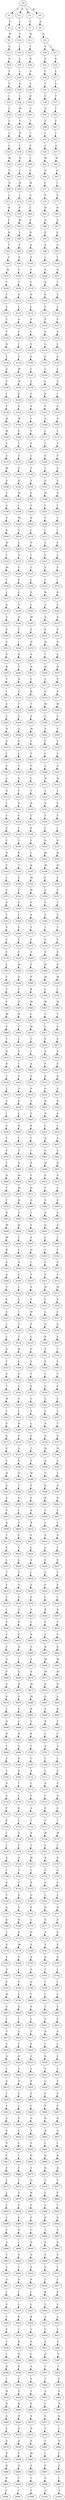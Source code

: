 strict digraph  {
	S0 -> S1 [ label = T ];
	S0 -> S2 [ label = N ];
	S0 -> S3 [ label = G ];
	S0 -> S4 [ label = M ];
	S1 -> S5 [ label = V ];
	S2 -> S6 [ label = L ];
	S3 -> S7 [ label = E ];
	S4 -> S8 [ label = S ];
	S5 -> S9 [ label = M ];
	S6 -> S10 [ label = V ];
	S7 -> S11 [ label = M ];
	S8 -> S12 [ label = N ];
	S9 -> S13 [ label = G ];
	S10 -> S14 [ label = I ];
	S11 -> S15 [ label = T ];
	S12 -> S16 [ label = A ];
	S12 -> S17 [ label = L ];
	S13 -> S18 [ label = N ];
	S14 -> S19 [ label = L ];
	S15 -> S20 [ label = N ];
	S16 -> S21 [ label = S ];
	S17 -> S22 [ label = S ];
	S18 -> S23 [ label = L ];
	S19 -> S24 [ label = L ];
	S20 -> S25 [ label = A ];
	S21 -> S26 [ label = L ];
	S22 -> S27 [ label = L ];
	S23 -> S28 [ label = V ];
	S24 -> S29 [ label = V ];
	S25 -> S30 [ label = S ];
	S26 -> S31 [ label = V ];
	S27 -> S32 [ label = V ];
	S28 -> S33 [ label = I ];
	S29 -> S34 [ label = I ];
	S30 -> S35 [ label = H ];
	S31 -> S36 [ label = T ];
	S32 -> S37 [ label = T ];
	S33 -> S38 [ label = L ];
	S34 -> S39 [ label = M ];
	S35 -> S40 [ label = V ];
	S36 -> S41 [ label = A ];
	S37 -> S42 [ label = T ];
	S38 -> S43 [ label = L ];
	S39 -> S44 [ label = V ];
	S40 -> S45 [ label = T ];
	S41 -> S46 [ label = F ];
	S42 -> S47 [ label = F ];
	S43 -> S48 [ label = V ];
	S44 -> S49 [ label = N ];
	S45 -> S50 [ label = T ];
	S46 -> S51 [ label = I ];
	S47 -> S52 [ label = I ];
	S48 -> S53 [ label = I ];
	S49 -> S54 [ label = C ];
	S50 -> S55 [ label = F ];
	S51 -> S56 [ label = L ];
	S52 -> S57 [ label = L ];
	S53 -> S58 [ label = M ];
	S54 -> S59 [ label = H ];
	S55 -> S60 [ label = L ];
	S56 -> S61 [ label = M ];
	S57 -> S62 [ label = M ];
	S58 -> S63 [ label = V ];
	S59 -> S64 [ label = L ];
	S60 -> S65 [ label = L ];
	S61 -> S66 [ label = G ];
	S62 -> S67 [ label = G ];
	S63 -> S68 [ label = N ];
	S64 -> S69 [ label = H ];
	S65 -> S70 [ label = M ];
	S66 -> S71 [ label = L ];
	S67 -> S72 [ label = I ];
	S68 -> S73 [ label = C ];
	S69 -> S74 [ label = T ];
	S70 -> S75 [ label = G ];
	S71 -> S76 [ label = P ];
	S72 -> S77 [ label = P ];
	S73 -> S78 [ label = H ];
	S74 -> S79 [ label = P ];
	S75 -> S80 [ label = L ];
	S76 -> S81 [ label = H ];
	S77 -> S82 [ label = H ];
	S78 -> S83 [ label = L ];
	S79 -> S84 [ label = M ];
	S80 -> S85 [ label = P ];
	S81 -> S86 [ label = A ];
	S82 -> S87 [ label = A ];
	S83 -> S88 [ label = H ];
	S84 -> S89 [ label = Y ];
	S85 -> S90 [ label = H ];
	S86 -> S91 [ label = P ];
	S87 -> S92 [ label = P ];
	S88 -> S93 [ label = T ];
	S89 -> S94 [ label = Y ];
	S90 -> S95 [ label = A ];
	S91 -> S96 [ label = A ];
	S92 -> S97 [ label = A ];
	S93 -> S98 [ label = P ];
	S94 -> S99 [ label = F ];
	S95 -> S100 [ label = P ];
	S96 -> S101 [ label = L ];
	S97 -> S102 [ label = L ];
	S98 -> S103 [ label = M ];
	S99 -> S104 [ label = L ];
	S100 -> S105 [ label = V ];
	S101 -> S106 [ label = D ];
	S102 -> S107 [ label = D ];
	S103 -> S108 [ label = Y ];
	S104 -> S109 [ label = T ];
	S105 -> S110 [ label = L ];
	S106 -> S111 [ label = A ];
	S107 -> S112 [ label = T ];
	S108 -> S113 [ label = Y ];
	S109 -> S114 [ label = N ];
	S110 -> S115 [ label = D ];
	S111 -> S116 [ label = P ];
	S112 -> S117 [ label = T ];
	S113 -> S118 [ label = F ];
	S114 -> S119 [ label = L ];
	S115 -> S120 [ label = I ];
	S116 -> S121 [ label = L ];
	S117 -> S122 [ label = L ];
	S118 -> S123 [ label = L ];
	S119 -> S124 [ label = S ];
	S120 -> S125 [ label = P ];
	S121 -> S126 [ label = F ];
	S122 -> S127 [ label = F ];
	S123 -> S128 [ label = T ];
	S124 -> S129 [ label = F ];
	S125 -> S130 [ label = L ];
	S126 -> S131 [ label = G ];
	S127 -> S132 [ label = E ];
	S128 -> S133 [ label = N ];
	S129 -> S134 [ label = I ];
	S130 -> S135 [ label = F ];
	S131 -> S136 [ label = I ];
	S132 -> S137 [ label = I ];
	S133 -> S138 [ label = L ];
	S134 -> S139 [ label = Y ];
	S135 -> S140 [ label = G ];
	S136 -> S141 [ label = F ];
	S137 -> S142 [ label = F ];
	S138 -> S143 [ label = S ];
	S139 -> S144 [ label = M ];
	S140 -> S145 [ label = I ];
	S141 -> S146 [ label = L ];
	S142 -> S147 [ label = L ];
	S143 -> S148 [ label = F ];
	S144 -> S149 [ label = W ];
	S145 -> S150 [ label = F ];
	S146 -> S151 [ label = V ];
	S147 -> S152 [ label = V ];
	S148 -> S153 [ label = I ];
	S149 -> S154 [ label = F ];
	S150 -> S155 [ label = L ];
	S151 -> S156 [ label = V ];
	S152 -> S157 [ label = I ];
	S153 -> S158 [ label = Y ];
	S154 -> S159 [ label = S ];
	S155 -> S160 [ label = V ];
	S156 -> S161 [ label = Y ];
	S157 -> S162 [ label = Y ];
	S158 -> S163 [ label = M ];
	S159 -> S164 [ label = M ];
	S160 -> S165 [ label = I ];
	S161 -> S166 [ label = V ];
	S162 -> S167 [ label = A ];
	S163 -> S168 [ label = W ];
	S164 -> S169 [ label = V ];
	S165 -> S170 [ label = Y ];
	S166 -> S171 [ label = L ];
	S167 -> S172 [ label = L ];
	S168 -> S173 [ label = F ];
	S169 -> S174 [ label = T ];
	S170 -> S175 [ label = V ];
	S171 -> S176 [ label = T ];
	S172 -> S177 [ label = T ];
	S173 -> S178 [ label = S ];
	S174 -> S179 [ label = V ];
	S175 -> S180 [ label = L ];
	S176 -> S181 [ label = V ];
	S177 -> S182 [ label = V ];
	S178 -> S183 [ label = M ];
	S179 -> S184 [ label = P ];
	S180 -> S185 [ label = T ];
	S181 -> S186 [ label = L ];
	S182 -> S187 [ label = V ];
	S183 -> S188 [ label = V ];
	S184 -> S189 [ label = K ];
	S185 -> S190 [ label = V ];
	S186 -> S191 [ label = G ];
	S187 -> S192 [ label = G ];
	S188 -> S193 [ label = T ];
	S189 -> S194 [ label = M ];
	S190 -> S195 [ label = V ];
	S191 -> S196 [ label = N ];
	S192 -> S197 [ label = N ];
	S193 -> S198 [ label = V ];
	S194 -> S199 [ label = L ];
	S195 -> S200 [ label = G ];
	S196 -> S201 [ label = L ];
	S197 -> S202 [ label = L ];
	S198 -> S203 [ label = P ];
	S199 -> S204 [ label = M ];
	S200 -> S205 [ label = N ];
	S201 -> S206 [ label = L ];
	S202 -> S207 [ label = L ];
	S203 -> S208 [ label = K ];
	S204 -> S209 [ label = T ];
	S205 -> S210 [ label = L ];
	S206 -> S211 [ label = I ];
	S207 -> S212 [ label = I ];
	S208 -> S213 [ label = M ];
	S209 -> S214 [ label = L ];
	S210 -> S215 [ label = V ];
	S211 -> S216 [ label = L ];
	S212 -> S217 [ label = L ];
	S213 -> S218 [ label = L ];
	S214 -> S219 [ label = A ];
	S215 -> S220 [ label = I ];
	S216 -> S221 [ label = L ];
	S217 -> S222 [ label = L ];
	S218 -> S223 [ label = M ];
	S219 -> S224 [ label = S ];
	S220 -> S225 [ label = L ];
	S221 -> S226 [ label = V ];
	S222 -> S227 [ label = V ];
	S223 -> S228 [ label = T ];
	S224 -> S229 [ label = P ];
	S225 -> S230 [ label = L ];
	S226 -> S231 [ label = I ];
	S227 -> S232 [ label = I ];
	S228 -> S233 [ label = L ];
	S229 -> S234 [ label = G ];
	S230 -> S235 [ label = V ];
	S231 -> S236 [ label = R ];
	S232 -> S237 [ label = R ];
	S233 -> S238 [ label = A ];
	S234 -> S239 [ label = G ];
	S235 -> S240 [ label = I ];
	S236 -> S241 [ label = A ];
	S237 -> S242 [ label = V ];
	S238 -> S243 [ label = S ];
	S239 -> S244 [ label = R ];
	S240 -> S245 [ label = M ];
	S241 -> S246 [ label = D ];
	S242 -> S247 [ label = D ];
	S243 -> S248 [ label = P ];
	S244 -> S249 [ label = T ];
	S245 -> S250 [ label = V ];
	S246 -> S251 [ label = S ];
	S247 -> S252 [ label = S ];
	S248 -> S253 [ label = G ];
	S249 -> S254 [ label = I ];
	S250 -> S255 [ label = N ];
	S251 -> S256 [ label = H ];
	S252 -> S257 [ label = N ];
	S253 -> S258 [ label = G ];
	S254 -> S259 [ label = S ];
	S255 -> S260 [ label = S ];
	S256 -> S261 [ label = L ];
	S257 -> S262 [ label = L ];
	S258 -> S263 [ label = R ];
	S259 -> S264 [ label = F ];
	S260 -> S265 [ label = H ];
	S261 -> S266 [ label = H ];
	S262 -> S267 [ label = H ];
	S263 -> S268 [ label = T ];
	S264 -> S269 [ label = H ];
	S265 -> S270 [ label = L ];
	S266 -> S271 [ label = T ];
	S267 -> S272 [ label = T ];
	S268 -> S273 [ label = I ];
	S269 -> S274 [ label = G ];
	S270 -> S275 [ label = H ];
	S271 -> S276 [ label = P ];
	S272 -> S277 [ label = P ];
	S273 -> S278 [ label = S ];
	S274 -> S279 [ label = C ];
	S275 -> S280 [ label = T ];
	S276 -> S281 [ label = M ];
	S277 -> S282 [ label = M ];
	S278 -> S283 [ label = F ];
	S279 -> S284 [ label = V ];
	S280 -> S285 [ label = P ];
	S281 -> S286 [ label = Y ];
	S282 -> S287 [ label = Y ];
	S283 -> S288 [ label = H ];
	S284 -> S289 [ label = A ];
	S285 -> S290 [ label = M ];
	S286 -> S291 [ label = S ];
	S287 -> S292 [ label = Y ];
	S288 -> S293 [ label = G ];
	S289 -> S294 [ label = Q ];
	S290 -> S295 [ label = Y ];
	S291 -> S296 [ label = F ];
	S292 -> S297 [ label = F ];
	S293 -> S298 [ label = C ];
	S294 -> S299 [ label = L ];
	S295 -> S300 [ label = Y ];
	S296 -> S301 [ label = L ];
	S297 -> S302 [ label = L ];
	S298 -> S303 [ label = V ];
	S299 -> S304 [ label = Y ];
	S300 -> S305 [ label = F ];
	S301 -> S306 [ label = T ];
	S302 -> S307 [ label = A ];
	S303 -> S308 [ label = A ];
	S304 -> S309 [ label = S ];
	S305 -> S310 [ label = L ];
	S306 -> S311 [ label = N ];
	S307 -> S312 [ label = N ];
	S308 -> S313 [ label = Q ];
	S309 -> S314 [ label = F ];
	S310 -> S315 [ label = T ];
	S311 -> S316 [ label = L ];
	S312 -> S317 [ label = L ];
	S313 -> S318 [ label = L ];
	S314 -> S319 [ label = H ];
	S315 -> S320 [ label = N ];
	S316 -> S321 [ label = S ];
	S317 -> S322 [ label = S ];
	S318 -> S323 [ label = Y ];
	S319 -> S324 [ label = F ];
	S320 -> S325 [ label = L ];
	S321 -> S326 [ label = F ];
	S322 -> S327 [ label = F ];
	S323 -> S328 [ label = S ];
	S324 -> S329 [ label = L ];
	S325 -> S330 [ label = S ];
	S326 -> S331 [ label = I ];
	S327 -> S332 [ label = I ];
	S328 -> S333 [ label = F ];
	S329 -> S334 [ label = G ];
	S330 -> S335 [ label = F ];
	S331 -> S336 [ label = D ];
	S332 -> S337 [ label = D ];
	S333 -> S338 [ label = H ];
	S334 -> S339 [ label = S ];
	S335 -> S340 [ label = I ];
	S336 -> S341 [ label = M ];
	S337 -> S342 [ label = M ];
	S338 -> S343 [ label = F ];
	S339 -> S344 [ label = T ];
	S340 -> S345 [ label = D ];
	S341 -> S346 [ label = W ];
	S342 -> S347 [ label = W ];
	S343 -> S348 [ label = L ];
	S344 -> S349 [ label = E ];
	S345 -> S350 [ label = M ];
	S346 -> S351 [ label = F ];
	S347 -> S352 [ label = F ];
	S348 -> S353 [ label = G ];
	S349 -> S354 [ label = C ];
	S350 -> S355 [ label = W ];
	S351 -> S356 [ label = S ];
	S352 -> S357 [ label = S ];
	S353 -> S358 [ label = S ];
	S354 -> S359 [ label = F ];
	S355 -> S360 [ label = F ];
	S356 -> S361 [ label = T ];
	S357 -> S362 [ label = T ];
	S358 -> S363 [ label = T ];
	S359 -> S364 [ label = L ];
	S360 -> S365 [ label = S ];
	S361 -> S366 [ label = V ];
	S362 -> S367 [ label = V ];
	S363 -> S368 [ label = E ];
	S364 -> S369 [ label = Y ];
	S365 -> S370 [ label = T ];
	S366 -> S371 [ label = T ];
	S367 -> S372 [ label = T ];
	S368 -> S373 [ label = C ];
	S369 -> S374 [ label = T ];
	S370 -> S375 [ label = V ];
	S371 -> S376 [ label = V ];
	S372 -> S377 [ label = V ];
	S373 -> S378 [ label = F ];
	S374 -> S379 [ label = V ];
	S375 -> S380 [ label = T ];
	S376 -> S381 [ label = P ];
	S377 -> S382 [ label = P ];
	S378 -> S383 [ label = L ];
	S379 -> S384 [ label = M ];
	S380 -> S385 [ label = V ];
	S381 -> S386 [ label = K ];
	S382 -> S387 [ label = K ];
	S383 -> S388 [ label = Y ];
	S384 -> S389 [ label = S ];
	S385 -> S390 [ label = P ];
	S386 -> S391 [ label = M ];
	S387 -> S392 [ label = M ];
	S388 -> S393 [ label = T ];
	S389 -> S394 [ label = Y ];
	S390 -> S395 [ label = K ];
	S391 -> S396 [ label = L ];
	S392 -> S397 [ label = L ];
	S393 -> S398 [ label = V ];
	S394 -> S399 [ label = D ];
	S395 -> S400 [ label = M ];
	S396 -> S401 [ label = M ];
	S397 -> S402 [ label = M ];
	S398 -> S403 [ label = M ];
	S399 -> S404 [ label = R ];
	S400 -> S405 [ label = L ];
	S401 -> S406 [ label = T ];
	S402 -> S407 [ label = T ];
	S403 -> S408 [ label = S ];
	S404 -> S409 [ label = Y ];
	S405 -> S410 [ label = M ];
	S406 -> S411 [ label = L ];
	S407 -> S412 [ label = F ];
	S408 -> S413 [ label = Y ];
	S409 -> S414 [ label = L ];
	S410 -> S415 [ label = T ];
	S411 -> S416 [ label = V ];
	S412 -> S417 [ label = V ];
	S413 -> S418 [ label = D ];
	S414 -> S419 [ label = A ];
	S415 -> S420 [ label = L ];
	S416 -> S421 [ label = S ];
	S417 -> S422 [ label = S ];
	S418 -> S423 [ label = R ];
	S419 -> S424 [ label = I ];
	S420 -> S425 [ label = A ];
	S421 -> S426 [ label = P ];
	S422 -> S427 [ label = P ];
	S423 -> S428 [ label = Y ];
	S424 -> S429 [ label = S ];
	S425 -> S430 [ label = S ];
	S426 -> S431 [ label = S ];
	S427 -> S432 [ label = R ];
	S428 -> S433 [ label = L ];
	S429 -> S434 [ label = Y ];
	S430 -> S435 [ label = P ];
	S431 -> S436 [ label = G ];
	S432 -> S437 [ label = G ];
	S433 -> S438 [ label = A ];
	S434 -> S439 [ label = P ];
	S435 -> S440 [ label = G ];
	S436 -> S441 [ label = R ];
	S437 -> S442 [ label = R ];
	S438 -> S443 [ label = I ];
	S439 -> S444 [ label = L ];
	S440 -> S445 [ label = G ];
	S441 -> S446 [ label = A ];
	S442 -> S447 [ label = A ];
	S443 -> S448 [ label = S ];
	S444 -> S449 [ label = R ];
	S445 -> S450 [ label = R ];
	S446 -> S451 [ label = I ];
	S447 -> S452 [ label = I ];
	S448 -> S453 [ label = Y ];
	S449 -> S454 [ label = Y ];
	S450 -> S455 [ label = T ];
	S451 -> S456 [ label = S ];
	S452 -> S457 [ label = S ];
	S453 -> S458 [ label = P ];
	S454 -> S459 [ label = T ];
	S455 -> S460 [ label = I ];
	S456 -> S461 [ label = F ];
	S457 -> S462 [ label = F ];
	S458 -> S463 [ label = L ];
	S459 -> S464 [ label = N ];
	S460 -> S465 [ label = S ];
	S461 -> S466 [ label = H ];
	S462 -> S467 [ label = H ];
	S463 -> S468 [ label = R ];
	S464 -> S469 [ label = M ];
	S465 -> S470 [ label = F ];
	S466 -> S471 [ label = S ];
	S467 -> S472 [ label = S ];
	S468 -> S473 [ label = Y ];
	S469 -> S474 [ label = M ];
	S470 -> S475 [ label = H ];
	S471 -> S476 [ label = C ];
	S472 -> S477 [ label = C ];
	S473 -> S478 [ label = T ];
	S474 -> S479 [ label = R ];
	S475 -> S480 [ label = G ];
	S476 -> S481 [ label = V ];
	S477 -> S482 [ label = V ];
	S478 -> S483 [ label = N ];
	S479 -> S484 [ label = G ];
	S480 -> S485 [ label = C ];
	S481 -> S486 [ label = A ];
	S482 -> S487 [ label = A ];
	S483 -> S488 [ label = M ];
	S484 -> S489 [ label = R ];
	S485 -> S490 [ label = V ];
	S486 -> S491 [ label = Q ];
	S487 -> S492 [ label = Q ];
	S488 -> S493 [ label = M ];
	S489 -> S494 [ label = T ];
	S490 -> S495 [ label = A ];
	S491 -> S496 [ label = L ];
	S492 -> S497 [ label = L ];
	S493 -> S498 [ label = R ];
	S494 -> S499 [ label = C ];
	S495 -> S500 [ label = Q ];
	S496 -> S501 [ label = Y ];
	S497 -> S502 [ label = Y ];
	S498 -> S503 [ label = G ];
	S499 -> S504 [ label = A ];
	S500 -> S505 [ label = L ];
	S501 -> S506 [ label = F ];
	S502 -> S507 [ label = S ];
	S503 -> S508 [ label = R ];
	S504 -> S509 [ label = L ];
	S505 -> S510 [ label = Y ];
	S506 -> S511 [ label = F ];
	S507 -> S512 [ label = S ];
	S508 -> S513 [ label = T ];
	S509 -> S514 [ label = L ];
	S510 -> S515 [ label = S ];
	S511 -> S516 [ label = H ];
	S512 -> S517 [ label = H ];
	S513 -> S518 [ label = C ];
	S514 -> S519 [ label = A ];
	S515 -> S520 [ label = F ];
	S516 -> S521 [ label = F ];
	S517 -> S522 [ label = F ];
	S518 -> S523 [ label = A ];
	S519 -> S524 [ label = T ];
	S520 -> S525 [ label = H ];
	S521 -> S526 [ label = L ];
	S522 -> S527 [ label = L ];
	S523 -> S528 [ label = L ];
	S524 -> S529 [ label = S ];
	S525 -> S530 [ label = F ];
	S526 -> S531 [ label = G ];
	S527 -> S532 [ label = G ];
	S528 -> S533 [ label = L ];
	S529 -> S534 [ label = T ];
	S530 -> S535 [ label = L ];
	S531 -> S536 [ label = S ];
	S532 -> S537 [ label = S ];
	S533 -> S538 [ label = A ];
	S534 -> S539 [ label = W ];
	S535 -> S540 [ label = G ];
	S536 -> S541 [ label = T ];
	S537 -> S542 [ label = T ];
	S538 -> S543 [ label = T ];
	S539 -> S544 [ label = L ];
	S540 -> S545 [ label = S ];
	S541 -> S546 [ label = E ];
	S542 -> S547 [ label = E ];
	S543 -> S548 [ label = S ];
	S544 -> S549 [ label = S ];
	S545 -> S550 [ label = T ];
	S546 -> S551 [ label = C ];
	S547 -> S552 [ label = C ];
	S548 -> S553 [ label = T ];
	S549 -> S554 [ label = G ];
	S550 -> S555 [ label = E ];
	S551 -> S556 [ label = F ];
	S552 -> S557 [ label = F ];
	S553 -> S558 [ label = W ];
	S554 -> S559 [ label = S ];
	S555 -> S560 [ label = C ];
	S556 -> S561 [ label = L ];
	S557 -> S562 [ label = L ];
	S558 -> S563 [ label = L ];
	S559 -> S564 [ label = L ];
	S560 -> S565 [ label = F ];
	S561 -> S566 [ label = Y ];
	S562 -> S567 [ label = Y ];
	S563 -> S568 [ label = S ];
	S564 -> S569 [ label = H ];
	S565 -> S570 [ label = L ];
	S566 -> S571 [ label = A ];
	S567 -> S572 [ label = T ];
	S568 -> S573 [ label = G ];
	S569 -> S574 [ label = S ];
	S570 -> S575 [ label = Y ];
	S571 -> S576 [ label = V ];
	S572 -> S577 [ label = V ];
	S573 -> S578 [ label = S ];
	S574 -> S579 [ label = A ];
	S575 -> S580 [ label = T ];
	S576 -> S581 [ label = M ];
	S577 -> S582 [ label = M ];
	S578 -> S583 [ label = L ];
	S579 -> S584 [ label = V ];
	S580 -> S585 [ label = V ];
	S581 -> S586 [ label = S ];
	S582 -> S587 [ label = S ];
	S583 -> S588 [ label = H ];
	S584 -> S589 [ label = Q ];
	S585 -> S590 [ label = M ];
	S586 -> S591 [ label = Y ];
	S587 -> S592 [ label = Y ];
	S588 -> S593 [ label = S ];
	S589 -> S594 [ label = T ];
	S590 -> S595 [ label = S ];
	S591 -> S596 [ label = D ];
	S592 -> S597 [ label = D ];
	S593 -> S598 [ label = A ];
	S594 -> S599 [ label = S ];
	S595 -> S600 [ label = Y ];
	S596 -> S601 [ label = R ];
	S597 -> S602 [ label = R ];
	S598 -> S603 [ label = V ];
	S599 -> S604 [ label = L ];
	S600 -> S605 [ label = D ];
	S601 -> S606 [ label = Y ];
	S602 -> S607 [ label = Y ];
	S603 -> S608 [ label = Q ];
	S604 -> S609 [ label = T ];
	S605 -> S610 [ label = R ];
	S606 -> S611 [ label = L ];
	S607 -> S612 [ label = L ];
	S608 -> S613 [ label = T ];
	S609 -> S614 [ label = F ];
	S610 -> S615 [ label = Y ];
	S611 -> S616 [ label = A ];
	S612 -> S617 [ label = A ];
	S613 -> S618 [ label = S ];
	S614 -> S619 [ label = C ];
	S615 -> S620 [ label = L ];
	S616 -> S621 [ label = I ];
	S617 -> S622 [ label = I ];
	S618 -> S623 [ label = L ];
	S619 -> S624 [ label = L ];
	S620 -> S625 [ label = A ];
	S621 -> S626 [ label = S ];
	S622 -> S627 [ label = S ];
	S623 -> S628 [ label = T ];
	S624 -> S629 [ label = P ];
	S625 -> S630 [ label = I ];
	S626 -> S631 [ label = Y ];
	S627 -> S632 [ label = Y ];
	S628 -> S633 [ label = F ];
	S629 -> S634 [ label = Y ];
	S630 -> S635 [ label = S ];
	S631 -> S636 [ label = P ];
	S632 -> S637 [ label = P ];
	S633 -> S638 [ label = C ];
	S634 -> S639 [ label = C ];
	S635 -> S640 [ label = Y ];
	S636 -> S641 [ label = L ];
	S637 -> S642 [ label = L ];
	S638 -> S643 [ label = L ];
	S639 -> S644 [ label = G ];
	S640 -> S645 [ label = P ];
	S641 -> S646 [ label = R ];
	S642 -> S647 [ label = R ];
	S643 -> S648 [ label = P ];
	S644 -> S649 [ label = P ];
	S645 -> S650 [ label = L ];
	S646 -> S651 [ label = Y ];
	S647 -> S652 [ label = Y ];
	S648 -> S653 [ label = Y ];
	S649 -> S654 [ label = S ];
	S650 -> S655 [ label = R ];
	S651 -> S656 [ label = T ];
	S652 -> S657 [ label = S ];
	S653 -> S658 [ label = C ];
	S654 -> S659 [ label = Q ];
	S655 -> S660 [ label = Y ];
	S656 -> S661 [ label = R ];
	S657 -> S662 [ label = S ];
	S658 -> S663 [ label = G ];
	S659 -> S664 [ label = I ];
	S660 -> S665 [ label = S ];
	S661 -> S666 [ label = M ];
	S662 -> S667 [ label = M ];
	S663 -> S668 [ label = P ];
	S664 -> S669 [ label = Q ];
	S665 -> S670 [ label = S ];
	S666 -> S671 [ label = M ];
	S667 -> S672 [ label = M ];
	S668 -> S673 [ label = S ];
	S669 -> S674 [ label = H ];
	S670 -> S675 [ label = M ];
	S671 -> S676 [ label = N ];
	S672 -> S677 [ label = N ];
	S673 -> S678 [ label = Q ];
	S674 -> S679 [ label = Y ];
	S675 -> S680 [ label = M ];
	S676 -> S681 [ label = G ];
	S677 -> S682 [ label = G ];
	S678 -> S683 [ label = I ];
	S679 -> S684 [ label = F ];
	S680 -> S685 [ label = R ];
	S681 -> S686 [ label = S ];
	S682 -> S687 [ label = R ];
	S683 -> S688 [ label = Q ];
	S684 -> S689 [ label = C ];
	S685 -> S690 [ label = G ];
	S686 -> S691 [ label = R ];
	S687 -> S692 [ label = T ];
	S688 -> S693 [ label = H ];
	S689 -> S694 [ label = D ];
	S690 -> S695 [ label = R ];
	S691 -> S696 [ label = C ];
	S692 -> S697 [ label = C ];
	S693 -> S698 [ label = Y ];
	S694 -> S699 [ label = A ];
	S695 -> S700 [ label = T ];
	S696 -> S701 [ label = A ];
	S697 -> S702 [ label = A ];
	S698 -> S703 [ label = F ];
	S699 -> S704 [ label = P ];
	S700 -> S705 [ label = C ];
	S701 -> S706 [ label = L ];
	S702 -> S707 [ label = L ];
	S703 -> S708 [ label = C ];
	S704 -> S709 [ label = P ];
	S705 -> S710 [ label = A ];
	S706 -> S711 [ label = L ];
	S707 -> S712 [ label = L ];
	S708 -> S713 [ label = D ];
	S709 -> S714 [ label = I ];
	S710 -> S715 [ label = L ];
	S711 -> S716 [ label = A ];
	S712 -> S717 [ label = A ];
	S713 -> S718 [ label = A ];
	S714 -> S719 [ label = L ];
	S715 -> S720 [ label = L ];
	S716 -> S721 [ label = I ];
	S717 -> S722 [ label = S ];
	S718 -> S723 [ label = P ];
	S719 -> S724 [ label = K ];
	S720 -> S725 [ label = A ];
	S721 -> S726 [ label = G ];
	S722 -> S727 [ label = S ];
	S723 -> S728 [ label = P ];
	S724 -> S729 [ label = L ];
	S725 -> S730 [ label = T ];
	S726 -> S731 [ label = T ];
	S727 -> S732 [ label = T ];
	S728 -> S733 [ label = I ];
	S729 -> S734 [ label = A ];
	S730 -> S735 [ label = S ];
	S731 -> S736 [ label = W ];
	S732 -> S737 [ label = W ];
	S733 -> S738 [ label = L ];
	S734 -> S739 [ label = C ];
	S735 -> S740 [ label = T ];
	S736 -> S741 [ label = L ];
	S737 -> S742 [ label = L ];
	S738 -> S743 [ label = K ];
	S739 -> S744 [ label = A ];
	S740 -> S745 [ label = W ];
	S741 -> S746 [ label = S ];
	S742 -> S747 [ label = S ];
	S743 -> S748 [ label = L ];
	S744 -> S749 [ label = G ];
	S745 -> S750 [ label = L ];
	S746 -> S751 [ label = G ];
	S747 -> S752 [ label = G ];
	S748 -> S753 [ label = A ];
	S749 -> S754 [ label = T ];
	S750 -> S755 [ label = S ];
	S751 -> S756 [ label = S ];
	S752 -> S757 [ label = S ];
	S753 -> S758 [ label = C ];
	S754 -> S759 [ label = S ];
	S755 -> S760 [ label = G ];
	S756 -> S761 [ label = L ];
	S757 -> S762 [ label = L ];
	S758 -> S763 [ label = A ];
	S759 -> S764 [ label = V ];
	S760 -> S765 [ label = S ];
	S761 -> S766 [ label = H ];
	S762 -> S767 [ label = H ];
	S763 -> S768 [ label = G ];
	S764 -> S769 [ label = N ];
	S765 -> S770 [ label = L ];
	S766 -> S771 [ label = S ];
	S767 -> S772 [ label = S ];
	S768 -> S773 [ label = T ];
	S769 -> S774 [ label = E ];
	S770 -> S775 [ label = H ];
	S771 -> S776 [ label = A ];
	S772 -> S777 [ label = A ];
	S773 -> S778 [ label = S ];
	S774 -> S779 [ label = M ];
	S775 -> S780 [ label = S ];
	S776 -> S781 [ label = V ];
	S777 -> S782 [ label = V ];
	S778 -> S783 [ label = V ];
	S779 -> S784 [ label = V ];
	S780 -> S785 [ label = A ];
	S781 -> S786 [ label = Q ];
	S782 -> S787 [ label = Q ];
	S783 -> S788 [ label = N ];
	S784 -> S789 [ label = I ];
	S785 -> S790 [ label = V ];
	S786 -> S791 [ label = T ];
	S787 -> S792 [ label = T ];
	S788 -> S793 [ label = E ];
	S789 -> S794 [ label = F ];
	S790 -> S795 [ label = Q ];
	S791 -> S796 [ label = I ];
	S792 -> S797 [ label = I ];
	S793 -> S798 [ label = M ];
	S794 -> S799 [ label = V ];
	S795 -> S800 [ label = T ];
	S796 -> S801 [ label = L ];
	S797 -> S802 [ label = L ];
	S798 -> S803 [ label = V ];
	S799 -> S804 [ label = N ];
	S800 -> S805 [ label = S ];
	S801 -> S806 [ label = T ];
	S802 -> S807 [ label = T ];
	S803 -> S808 [ label = I ];
	S804 -> S809 [ label = I ];
	S805 -> S810 [ label = L ];
	S806 -> S811 [ label = F ];
	S807 -> S812 [ label = F ];
	S808 -> S813 [ label = F ];
	S809 -> S814 [ label = G ];
	S810 -> S815 [ label = T ];
	S811 -> S816 [ label = H ];
	S812 -> S817 [ label = R ];
	S813 -> S818 [ label = V ];
	S814 -> S819 [ label = I ];
	S815 -> S820 [ label = F ];
	S816 -> S821 [ label = L ];
	S817 -> S822 [ label = L ];
	S818 -> S823 [ label = N ];
	S819 -> S824 [ label = V ];
	S820 -> S825 [ label = C ];
	S821 -> S826 [ label = P ];
	S822 -> S827 [ label = P ];
	S823 -> S828 [ label = I ];
	S824 -> S829 [ label = G ];
	S825 -> S830 [ label = L ];
	S826 -> S831 [ label = Y ];
	S827 -> S832 [ label = Y ];
	S828 -> S833 [ label = G ];
	S829 -> S834 [ label = S ];
	S830 -> S835 [ label = P ];
	S831 -> S836 [ label = C ];
	S832 -> S837 [ label = C ];
	S833 -> S838 [ label = I ];
	S834 -> S839 [ label = G ];
	S835 -> S840 [ label = Y ];
	S836 -> S841 [ label = G ];
	S837 -> S842 [ label = G ];
	S838 -> S843 [ label = V ];
	S839 -> S844 [ label = C ];
	S840 -> S845 [ label = C ];
	S841 -> S846 [ label = P ];
	S842 -> S847 [ label = P ];
	S843 -> S848 [ label = G ];
	S844 -> S849 [ label = F ];
	S845 -> S850 [ label = G ];
	S846 -> S851 [ label = N ];
	S847 -> S852 [ label = N ];
	S848 -> S853 [ label = S ];
	S849 -> S854 [ label = L ];
	S850 -> S855 [ label = P ];
	S851 -> S856 [ label = R ];
	S852 -> S857 [ label = Q ];
	S853 -> S858 [ label = G ];
	S854 -> S859 [ label = L ];
	S855 -> S860 [ label = S ];
	S856 -> S861 [ label = I ];
	S857 -> S862 [ label = I ];
	S858 -> S863 [ label = C ];
	S859 -> S864 [ label = I ];
	S860 -> S865 [ label = Q ];
	S861 -> S866 [ label = Q ];
	S862 -> S867 [ label = R ];
	S863 -> S868 [ label = F ];
	S864 -> S869 [ label = V ];
	S865 -> S870 [ label = I ];
	S866 -> S871 [ label = H ];
	S867 -> S872 [ label = H ];
	S868 -> S873 [ label = L ];
	S869 -> S874 [ label = L ];
	S870 -> S875 [ label = Q ];
	S871 -> S876 [ label = Y ];
	S872 -> S877 [ label = Y ];
	S873 -> S878 [ label = L ];
	S874 -> S879 [ label = S ];
	S875 -> S880 [ label = H ];
	S876 -> S881 [ label = L ];
	S877 -> S882 [ label = F ];
	S878 -> S883 [ label = I ];
	S879 -> S884 [ label = Y ];
	S880 -> S885 [ label = Y ];
	S881 -> S886 [ label = C ];
	S882 -> S887 [ label = C ];
	S883 -> S888 [ label = V ];
	S884 -> S889 [ label = V ];
	S885 -> S890 [ label = F ];
	S886 -> S891 [ label = D ];
	S887 -> S892 [ label = D ];
	S888 -> S893 [ label = L ];
	S889 -> S894 [ label = S ];
	S890 -> S895 [ label = C ];
	S891 -> S896 [ label = A ];
	S892 -> S897 [ label = A ];
	S893 -> S898 [ label = S ];
	S894 -> S899 [ label = I ];
	S895 -> S900 [ label = D ];
	S896 -> S901 [ label = P ];
	S897 -> S902 [ label = P ];
	S898 -> S903 [ label = Y ];
	S899 -> S904 [ label = V ];
	S900 -> S905 [ label = A ];
	S901 -> S906 [ label = P ];
	S902 -> S907 [ label = P ];
	S903 -> S908 [ label = V ];
	S904 -> S909 [ label = C ];
	S905 -> S910 [ label = P ];
	S906 -> S911 [ label = V ];
	S907 -> S912 [ label = I ];
	S908 -> S913 [ label = S ];
	S909 -> S914 [ label = S ];
	S910 -> S915 [ label = P ];
	S911 -> S916 [ label = L ];
	S912 -> S917 [ label = L ];
	S913 -> S918 [ label = I ];
	S914 -> S919 [ label = I ];
	S915 -> S920 [ label = I ];
	S916 -> S921 [ label = K ];
	S917 -> S922 [ label = K ];
	S918 -> S923 [ label = V ];
	S919 -> S924 [ label = L ];
	S920 -> S925 [ label = L ];
	S921 -> S926 [ label = L ];
	S922 -> S927 [ label = L ];
	S923 -> S928 [ label = C ];
	S924 -> S929 [ label = K ];
	S925 -> S930 [ label = K ];
	S926 -> S931 [ label = A ];
	S927 -> S932 [ label = A ];
	S928 -> S933 [ label = S ];
	S929 -> S934 [ label = I ];
	S930 -> S935 [ label = L ];
	S931 -> S936 [ label = C ];
	S932 -> S937 [ label = C ];
	S933 -> S938 [ label = I ];
	S934 -> S939 [ label = R ];
	S935 -> S940 [ label = A ];
	S936 -> S941 [ label = A ];
	S937 -> S942 [ label = A ];
	S938 -> S943 [ label = L ];
	S939 -> S944 [ label = N ];
	S940 -> S945 [ label = C ];
	S941 -> S946 [ label = D ];
	S942 -> S947 [ label = D ];
	S943 -> S948 [ label = K ];
	S944 -> S949 [ label = S ];
	S945 -> S950 [ label = A ];
	S946 -> S951 [ label = T ];
	S947 -> S952 [ label = T ];
	S948 -> S953 [ label = I ];
	S949 -> S954 [ label = E ];
	S950 -> S955 [ label = G ];
	S951 -> S956 [ label = T ];
	S952 -> S957 [ label = S ];
	S953 -> S958 [ label = H ];
	S954 -> S959 [ label = G ];
	S955 -> S960 [ label = T ];
	S956 -> S961 [ label = A ];
	S957 -> S962 [ label = V ];
	S958 -> S963 [ label = N ];
	S959 -> S964 [ label = R ];
	S960 -> S965 [ label = S ];
	S961 -> S966 [ label = I ];
	S962 -> S967 [ label = N ];
	S963 -> S968 [ label = S ];
	S964 -> S969 [ label = H ];
	S965 -> S970 [ label = V ];
	S966 -> S971 [ label = E ];
	S967 -> S972 [ label = E ];
	S968 -> S973 [ label = E ];
	S969 -> S974 [ label = R ];
	S970 -> S975 [ label = N ];
	S971 -> S976 [ label = I ];
	S972 -> S977 [ label = I ];
	S973 -> S978 [ label = G ];
	S974 -> S979 [ label = A ];
	S975 -> S980 [ label = E ];
	S976 -> S981 [ label = V ];
	S977 -> S982 [ label = V ];
	S978 -> S983 [ label = R ];
	S979 -> S984 [ label = F ];
	S980 -> S985 [ label = M ];
	S981 -> S986 [ label = I ];
	S982 -> S987 [ label = I ];
	S983 -> S988 [ label = H ];
	S984 -> S989 [ label = Q ];
	S985 -> S990 [ label = V ];
	S986 -> S991 [ label = F ];
	S987 -> S992 [ label = F ];
	S988 -> S993 [ label = R ];
	S989 -> S994 [ label = T ];
	S990 -> S995 [ label = I ];
	S991 -> S996 [ label = V ];
	S992 -> S997 [ label = I ];
	S993 -> S998 [ label = A ];
	S994 -> S999 [ label = C ];
	S995 -> S1000 [ label = F ];
	S996 -> S1001 [ label = T ];
	S997 -> S1002 [ label = D ];
}
